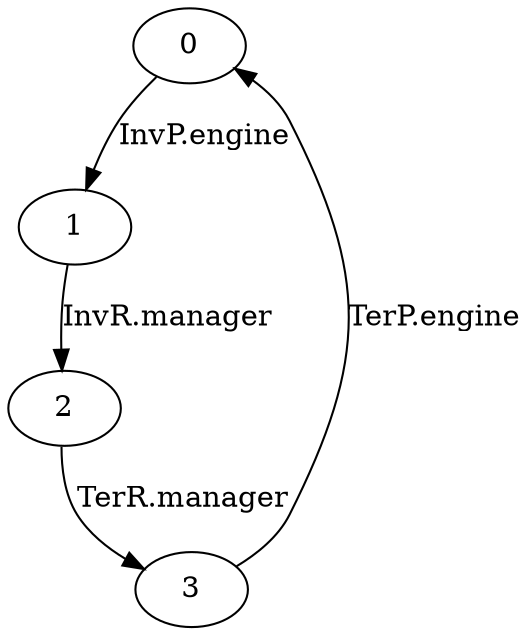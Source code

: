 digraph G {
  0 -> 1 [ label="InvP.engine" ];
  1 -> 2 [ label="InvR.manager" ];
  2 -> 3 [ label="TerR.manager" ];
  3 -> 0 [ label="TerP.engine" ];
}
